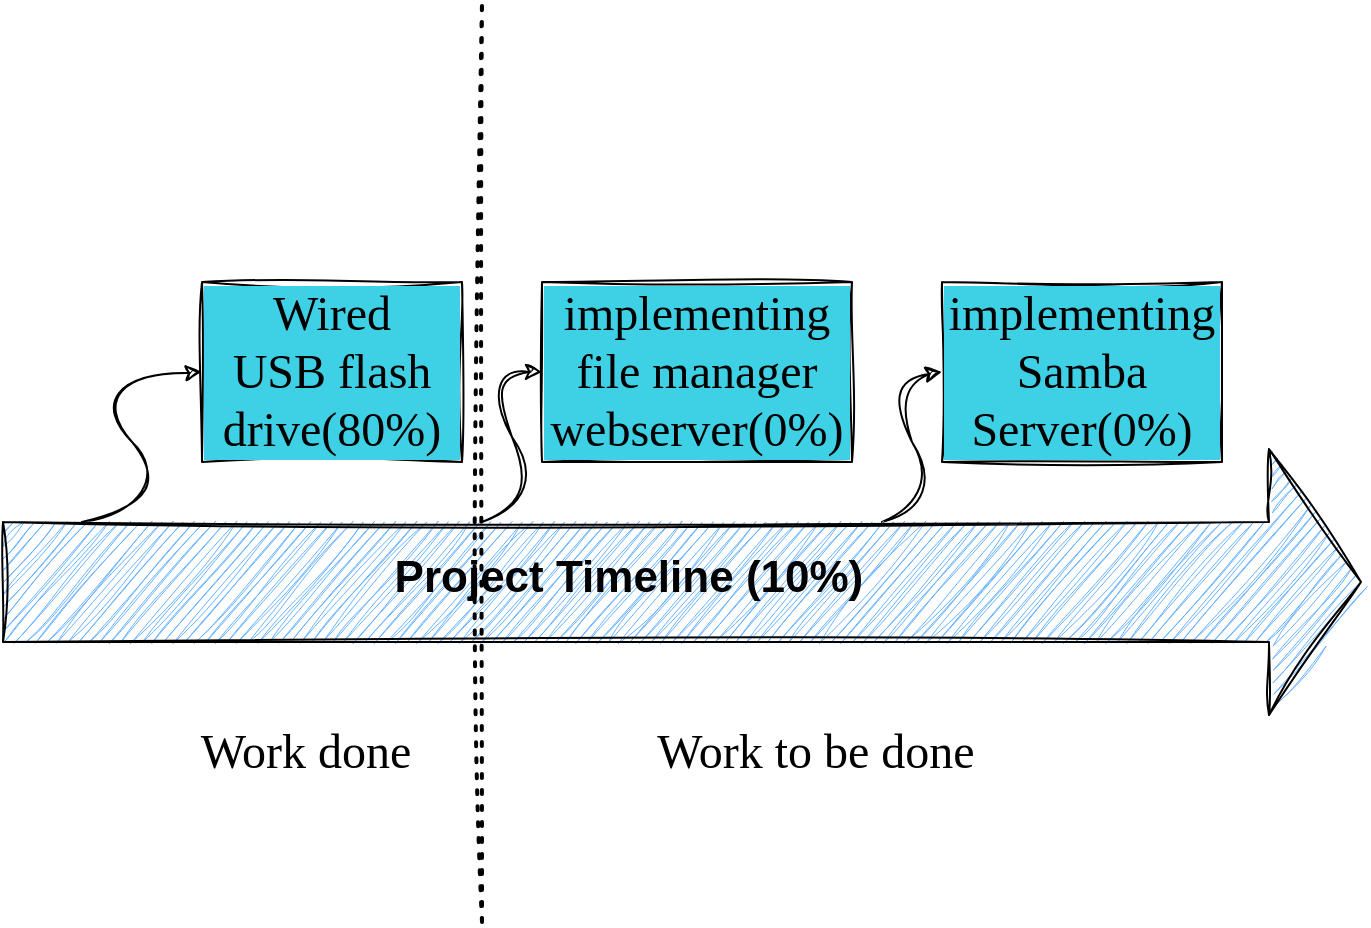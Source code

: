 <mxfile version="22.0.3" type="device">
  <diagram name="Page-1" id="vKz2NMBnxuJI2Ec9jk0A">
    <mxGraphModel dx="1656" dy="818" grid="1" gridSize="10" guides="1" tooltips="1" connect="1" arrows="1" fold="1" page="1" pageScale="1" pageWidth="850" pageHeight="1100" math="0" shadow="0">
      <root>
        <mxCell id="0" />
        <mxCell id="1" parent="0" />
        <mxCell id="aDnkLqAq9kKaUJ3Xa7K7-2" value="" style="curved=1;endArrow=classic;html=1;rounded=0;entryX=0;entryY=0.5;entryDx=0;entryDy=0;sketch=1;curveFitting=1;jiggle=2;" edge="1" parent="1" target="aDnkLqAq9kKaUJ3Xa7K7-1">
          <mxGeometry width="50" height="50" relative="1" as="geometry">
            <mxPoint x="180" y="340" as="sourcePoint" />
            <mxPoint x="250" y="290" as="targetPoint" />
            <Array as="points">
              <mxPoint x="230" y="330" />
              <mxPoint x="180" y="270" />
            </Array>
          </mxGeometry>
        </mxCell>
        <mxCell id="aDnkLqAq9kKaUJ3Xa7K7-3" value="" style="curved=1;endArrow=classic;html=1;rounded=0;entryX=0;entryY=0.5;entryDx=0;entryDy=0;sketch=1;curveFitting=1;jiggle=2;" edge="1" parent="1" target="aDnkLqAq9kKaUJ3Xa7K7-4">
          <mxGeometry width="50" height="50" relative="1" as="geometry">
            <mxPoint x="380" y="340" as="sourcePoint" />
            <mxPoint x="430" y="290" as="targetPoint" />
            <Array as="points">
              <mxPoint x="410" y="330" />
              <mxPoint x="380" y="265" />
            </Array>
          </mxGeometry>
        </mxCell>
        <mxCell id="aDnkLqAq9kKaUJ3Xa7K7-4" value="&lt;font style=&quot;font-size: 24px;&quot;&gt;&lt;span style=&quot;font-family: &amp;quot;Times New Roman&amp;quot;; color: black;&quot;&gt;implementing&lt;br&gt;file manager webserver(0%)&lt;/span&gt;&lt;/font&gt;" style="rounded=0;whiteSpace=wrap;html=1;fontSize=17;align=center;labelBackgroundColor=#3ed1e5;sketch=1;curveFitting=1;jiggle=2;" vertex="1" parent="1">
          <mxGeometry x="410" y="220" width="155" height="90" as="geometry" />
        </mxCell>
        <mxCell id="aDnkLqAq9kKaUJ3Xa7K7-5" value="&lt;font style=&quot;font-size: 24px;&quot; face=&quot;Times New Roman&quot;&gt;implementing&lt;br&gt;Samba Server(0%)&lt;/font&gt;" style="rounded=0;whiteSpace=wrap;html=1;labelBackgroundColor=#3ED1E5;sketch=1;curveFitting=1;jiggle=2;" vertex="1" parent="1">
          <mxGeometry x="610" y="220" width="140" height="90" as="geometry" />
        </mxCell>
        <mxCell id="aDnkLqAq9kKaUJ3Xa7K7-6" value="" style="curved=1;endArrow=classic;html=1;rounded=0;entryX=0;entryY=0.5;entryDx=0;entryDy=0;sketch=1;curveFitting=1;jiggle=2;" edge="1" parent="1" target="aDnkLqAq9kKaUJ3Xa7K7-5">
          <mxGeometry width="50" height="50" relative="1" as="geometry">
            <mxPoint x="580" y="340" as="sourcePoint" />
            <mxPoint x="630" y="290" as="targetPoint" />
            <Array as="points">
              <mxPoint x="610" y="330" />
              <mxPoint x="580" y="270" />
            </Array>
          </mxGeometry>
        </mxCell>
        <mxCell id="aDnkLqAq9kKaUJ3Xa7K7-7" value="" style="shape=flexArrow;endArrow=classic;html=1;rounded=0;endWidth=72;endSize=15;width=60;fillColor=#66b2ff;sketch=1;curveFitting=1;jiggle=2;" edge="1" parent="1">
          <mxGeometry width="50" height="50" relative="1" as="geometry">
            <mxPoint x="140" y="370" as="sourcePoint" />
            <mxPoint x="820" y="370" as="targetPoint" />
          </mxGeometry>
        </mxCell>
        <mxCell id="aDnkLqAq9kKaUJ3Xa7K7-11" value="&lt;p style=&quot;line-height: 100%;&quot;&gt;&lt;b&gt;&lt;font style=&quot;font-size: 22px;&quot;&gt;Project Timeline (10%)&amp;nbsp;&lt;/font&gt;&lt;/b&gt;&lt;/p&gt;" style="edgeLabel;html=1;align=center;verticalAlign=middle;resizable=0;points=[];labelBackgroundColor=none;rounded=0;sketch=1;curveFitting=1;jiggle=2;" vertex="1" connectable="0" parent="aDnkLqAq9kKaUJ3Xa7K7-7">
          <mxGeometry x="-0.071" y="1" relative="1" as="geometry">
            <mxPoint as="offset" />
          </mxGeometry>
        </mxCell>
        <mxCell id="aDnkLqAq9kKaUJ3Xa7K7-1" value="&lt;font face=&quot;Times New Roman&quot; style=&quot;font-size: 24px;&quot;&gt;Wired &lt;br&gt;USB flash drive(80%)&lt;/font&gt;" style="rounded=0;whiteSpace=wrap;html=1;fillColor=none;labelBackgroundColor=#3ED1E5;sketch=1;curveFitting=1;jiggle=2;" vertex="1" parent="1">
          <mxGeometry x="240" y="220" width="130" height="90" as="geometry" />
        </mxCell>
        <mxCell id="aDnkLqAq9kKaUJ3Xa7K7-14" value="" style="endArrow=none;dashed=1;html=1;dashPattern=1 3;strokeWidth=2;rounded=0;sketch=1;curveFitting=1;jiggle=2;" edge="1" parent="1">
          <mxGeometry width="50" height="50" relative="1" as="geometry">
            <mxPoint x="380" y="540" as="sourcePoint" />
            <mxPoint x="380" y="80" as="targetPoint" />
          </mxGeometry>
        </mxCell>
        <mxCell id="aDnkLqAq9kKaUJ3Xa7K7-16" value="&lt;font face=&quot;Times New Roman&quot; style=&quot;font-size: 24px;&quot;&gt;Work done&amp;nbsp;&lt;/font&gt;" style="text;html=1;strokeColor=none;fillColor=none;align=center;verticalAlign=middle;whiteSpace=wrap;rounded=0;sketch=1;curveFitting=1;jiggle=2;" vertex="1" parent="1">
          <mxGeometry x="220" y="440" width="150" height="30" as="geometry" />
        </mxCell>
        <mxCell id="aDnkLqAq9kKaUJ3Xa7K7-17" value="&lt;font style=&quot;font-size: 24px;&quot; face=&quot;Times New Roman&quot;&gt;Work to be done&amp;nbsp;&lt;/font&gt;" style="text;html=1;strokeColor=none;fillColor=none;align=center;verticalAlign=middle;whiteSpace=wrap;rounded=0;sketch=1;curveFitting=1;jiggle=2;" vertex="1" parent="1">
          <mxGeometry x="430" y="440" width="240" height="30" as="geometry" />
        </mxCell>
      </root>
    </mxGraphModel>
  </diagram>
</mxfile>
